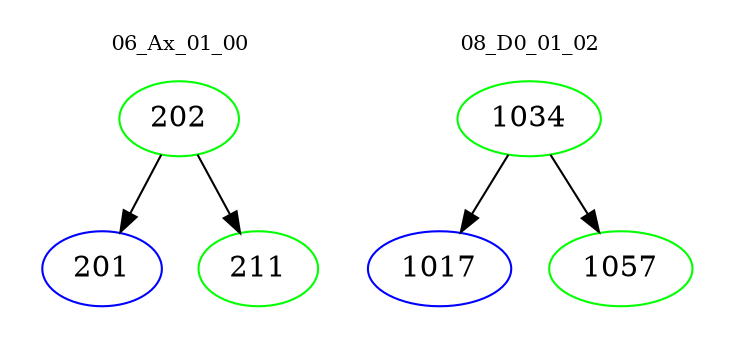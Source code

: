 digraph{
subgraph cluster_0 {
color = white
label = "06_Ax_01_00";
fontsize=10;
T0_202 [label="202", color="green"]
T0_202 -> T0_201 [color="black"]
T0_201 [label="201", color="blue"]
T0_202 -> T0_211 [color="black"]
T0_211 [label="211", color="green"]
}
subgraph cluster_1 {
color = white
label = "08_D0_01_02";
fontsize=10;
T1_1034 [label="1034", color="green"]
T1_1034 -> T1_1017 [color="black"]
T1_1017 [label="1017", color="blue"]
T1_1034 -> T1_1057 [color="black"]
T1_1057 [label="1057", color="green"]
}
}
